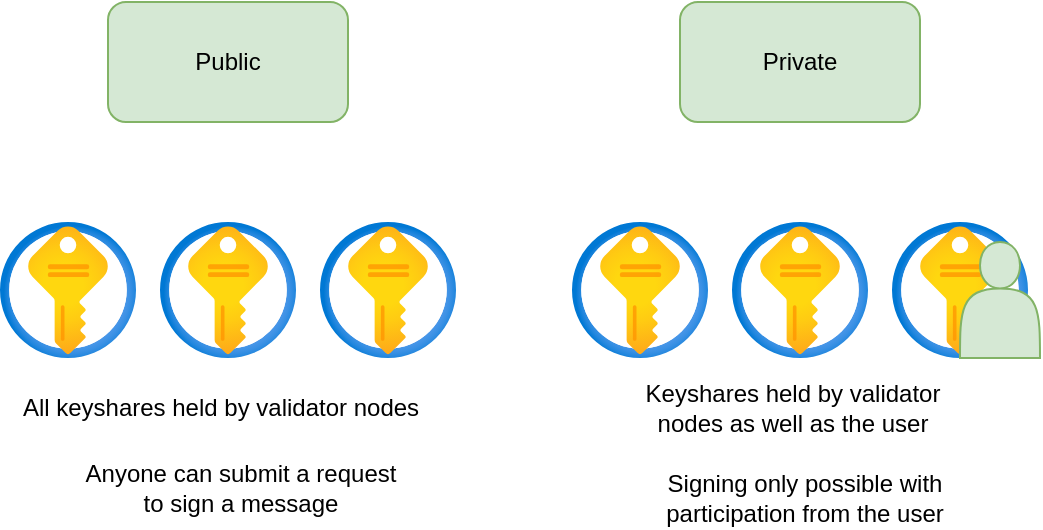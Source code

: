 <mxfile>
    <diagram name="Page-1" id="MVUO56eXqKpAhezhZcp3">
        <mxGraphModel dx="522" dy="647" grid="1" gridSize="10" guides="1" tooltips="1" connect="1" arrows="1" fold="1" page="1" pageScale="1" pageWidth="850" pageHeight="1100" math="0" shadow="0">
            <root>
                <mxCell id="0"/>
                <mxCell id="1" parent="0"/>
                <mxCell id="oQIe6zk9vqxr4BpjPy98-1" value="Public" style="rounded=1;whiteSpace=wrap;html=1;fillColor=#d5e8d4;strokeColor=#82b366;" parent="1" vertex="1">
                    <mxGeometry x="174" y="120" width="120" height="60" as="geometry"/>
                </mxCell>
                <mxCell id="oQIe6zk9vqxr4BpjPy98-2" value="Private" style="rounded=1;whiteSpace=wrap;html=1;fillColor=#d5e8d4;strokeColor=#82b366;" parent="1" vertex="1">
                    <mxGeometry x="460" y="120" width="120" height="60" as="geometry"/>
                </mxCell>
                <mxCell id="oQIe6zk9vqxr4BpjPy98-22" value="" style="image;aspect=fixed;html=1;points=[];align=center;fontSize=12;image=img/lib/azure2/security/Key_Vaults.svg;" parent="1" vertex="1">
                    <mxGeometry x="120" y="230" width="68" height="68" as="geometry"/>
                </mxCell>
                <mxCell id="oQIe6zk9vqxr4BpjPy98-24" value="" style="image;aspect=fixed;html=1;points=[];align=center;fontSize=12;image=img/lib/azure2/security/Key_Vaults.svg;" parent="1" vertex="1">
                    <mxGeometry x="200" y="230" width="68" height="68" as="geometry"/>
                </mxCell>
                <mxCell id="oQIe6zk9vqxr4BpjPy98-25" value="" style="image;aspect=fixed;html=1;points=[];align=center;fontSize=12;image=img/lib/azure2/security/Key_Vaults.svg;" parent="1" vertex="1">
                    <mxGeometry x="280" y="230" width="68" height="68" as="geometry"/>
                </mxCell>
                <mxCell id="oQIe6zk9vqxr4BpjPy98-26" value="All keyshares held by validator nodes" style="text;html=1;align=center;verticalAlign=middle;resizable=0;points=[];autosize=1;strokeColor=none;fillColor=none;" parent="1" vertex="1">
                    <mxGeometry x="120" y="308" width="220" height="30" as="geometry"/>
                </mxCell>
                <mxCell id="oQIe6zk9vqxr4BpjPy98-28" value="" style="image;aspect=fixed;html=1;points=[];align=center;fontSize=12;image=img/lib/azure2/security/Key_Vaults.svg;" parent="1" vertex="1">
                    <mxGeometry x="406" y="230" width="68" height="68" as="geometry"/>
                </mxCell>
                <mxCell id="oQIe6zk9vqxr4BpjPy98-29" value="" style="image;aspect=fixed;html=1;points=[];align=center;fontSize=12;image=img/lib/azure2/security/Key_Vaults.svg;" parent="1" vertex="1">
                    <mxGeometry x="486" y="230" width="68" height="68" as="geometry"/>
                </mxCell>
                <mxCell id="oQIe6zk9vqxr4BpjPy98-30" value="" style="image;aspect=fixed;html=1;points=[];align=center;fontSize=12;image=img/lib/azure2/security/Key_Vaults.svg;" parent="1" vertex="1">
                    <mxGeometry x="566" y="230" width="68" height="68" as="geometry"/>
                </mxCell>
                <mxCell id="oQIe6zk9vqxr4BpjPy98-31" value="&lt;div&gt;Keyshares held by validator&lt;/div&gt;&lt;div&gt;nodes as well as the user&lt;/div&gt;" style="text;html=1;align=center;verticalAlign=middle;resizable=0;points=[];autosize=1;strokeColor=none;fillColor=none;" parent="1" vertex="1">
                    <mxGeometry x="431" y="303" width="170" height="40" as="geometry"/>
                </mxCell>
                <mxCell id="oQIe6zk9vqxr4BpjPy98-36" value="&lt;div&gt;Anyone can submit a request&lt;/div&gt;&lt;div&gt;to sign a message&lt;/div&gt;" style="text;html=1;align=center;verticalAlign=middle;resizable=0;points=[];autosize=1;strokeColor=none;fillColor=none;" parent="1" vertex="1">
                    <mxGeometry x="150" y="343" width="180" height="40" as="geometry"/>
                </mxCell>
                <mxCell id="oQIe6zk9vqxr4BpjPy98-38" value="" style="shape=actor;whiteSpace=wrap;html=1;fillColor=#d5e8d4;strokeColor=#82b366;" parent="1" vertex="1">
                    <mxGeometry x="600" y="240" width="40" height="58" as="geometry"/>
                </mxCell>
                <mxCell id="oQIe6zk9vqxr4BpjPy98-40" value="Signing only possible with participation from the user" style="text;html=1;strokeColor=none;fillColor=none;align=center;verticalAlign=middle;whiteSpace=wrap;rounded=0;" parent="1" vertex="1">
                    <mxGeometry x="425" y="353" width="195" height="30" as="geometry"/>
                </mxCell>
            </root>
        </mxGraphModel>
    </diagram>
</mxfile>